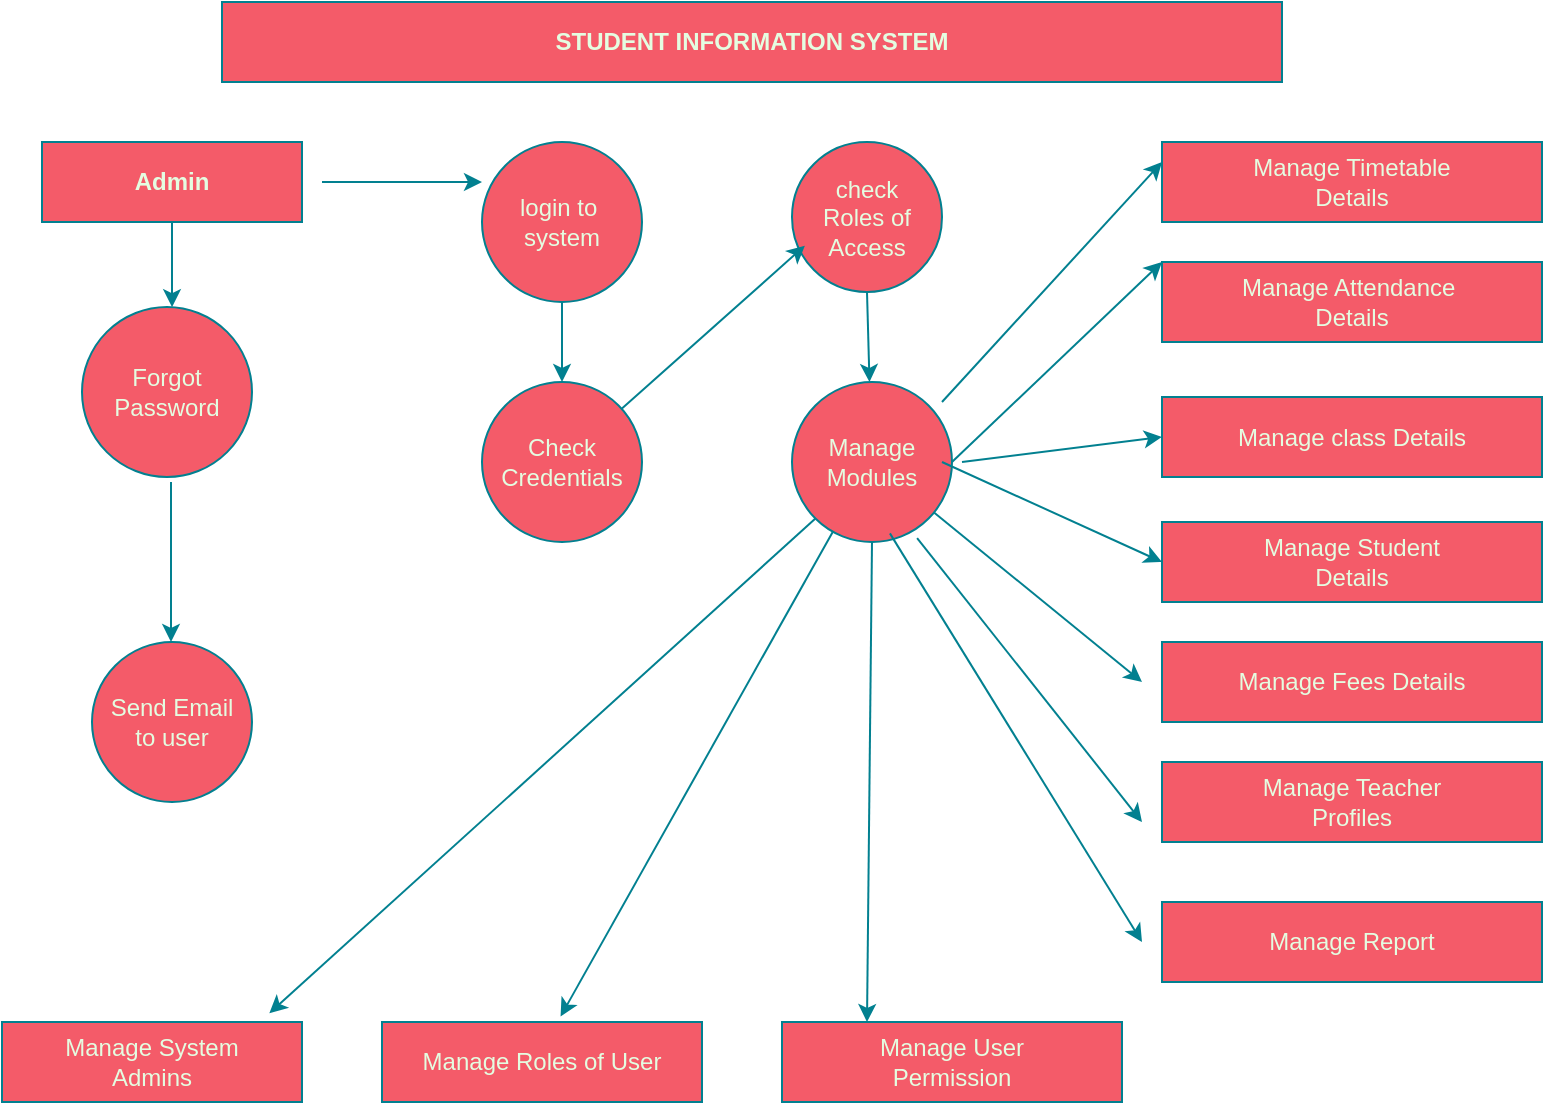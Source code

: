 <mxfile version="28.0.7">
  <diagram name="Page-1" id="PTf-6wQNQ57H_9kxiHWm">
    <mxGraphModel dx="923" dy="491" grid="1" gridSize="10" guides="1" tooltips="1" connect="1" arrows="1" fold="1" page="1" pageScale="1" pageWidth="850" pageHeight="1100" math="0" shadow="0">
      <root>
        <mxCell id="0" />
        <mxCell id="1" parent="0" />
        <mxCell id="DChSLhynH-nj1Ni94fM_-1" value="&lt;b&gt;STUDENT INFORMATION SYSTEM&lt;/b&gt;" style="rounded=0;whiteSpace=wrap;html=1;strokeColor=#028090;fontColor=#E4FDE1;fillColor=#F45B69;labelBackgroundColor=none;" vertex="1" parent="1">
          <mxGeometry x="140" y="80" width="530" height="40" as="geometry" />
        </mxCell>
        <mxCell id="DChSLhynH-nj1Ni94fM_-31" value="" style="edgeStyle=orthogonalEdgeStyle;rounded=0;orthogonalLoop=1;jettySize=auto;html=1;strokeColor=#028090;fontColor=#E4FDE1;fillColor=#F45B69;" edge="1" parent="1" source="DChSLhynH-nj1Ni94fM_-2" target="DChSLhynH-nj1Ni94fM_-7">
          <mxGeometry relative="1" as="geometry">
            <Array as="points">
              <mxPoint x="115" y="240" />
              <mxPoint x="115" y="240" />
            </Array>
          </mxGeometry>
        </mxCell>
        <mxCell id="DChSLhynH-nj1Ni94fM_-2" value="&lt;b&gt;Admin&lt;/b&gt;" style="rounded=0;whiteSpace=wrap;html=1;strokeColor=#028090;fontColor=#E4FDE1;fillColor=#F45B69;" vertex="1" parent="1">
          <mxGeometry x="50" y="150" width="130" height="40" as="geometry" />
        </mxCell>
        <mxCell id="DChSLhynH-nj1Ni94fM_-3" value="login to&amp;nbsp;&lt;div&gt;system&lt;/div&gt;" style="ellipse;whiteSpace=wrap;html=1;aspect=fixed;strokeColor=#028090;fontColor=#E4FDE1;fillColor=#F45B69;" vertex="1" parent="1">
          <mxGeometry x="270" y="150" width="80" height="80" as="geometry" />
        </mxCell>
        <mxCell id="DChSLhynH-nj1Ni94fM_-4" value="check&lt;div&gt;Roles of Access&lt;/div&gt;" style="ellipse;whiteSpace=wrap;html=1;aspect=fixed;strokeColor=#028090;fontColor=#E4FDE1;fillColor=#F45B69;" vertex="1" parent="1">
          <mxGeometry x="425" y="150" width="75" height="75" as="geometry" />
        </mxCell>
        <mxCell id="DChSLhynH-nj1Ni94fM_-5" value="Check&lt;div&gt;Credentials&lt;/div&gt;" style="ellipse;whiteSpace=wrap;html=1;aspect=fixed;strokeColor=#028090;fontColor=#E4FDE1;fillColor=#F45B69;" vertex="1" parent="1">
          <mxGeometry x="270" y="270" width="80" height="80" as="geometry" />
        </mxCell>
        <mxCell id="DChSLhynH-nj1Ni94fM_-6" value="Manage&lt;div&gt;Modules&lt;/div&gt;" style="ellipse;whiteSpace=wrap;html=1;aspect=fixed;strokeColor=#028090;fontColor=#E4FDE1;fillColor=#F45B69;" vertex="1" parent="1">
          <mxGeometry x="425" y="270" width="80" height="80" as="geometry" />
        </mxCell>
        <mxCell id="DChSLhynH-nj1Ni94fM_-7" value="Forgot&lt;div&gt;Password&lt;/div&gt;" style="ellipse;whiteSpace=wrap;html=1;aspect=fixed;strokeColor=#028090;fontColor=#E4FDE1;fillColor=#F45B69;" vertex="1" parent="1">
          <mxGeometry x="70" y="232.5" width="85" height="85" as="geometry" />
        </mxCell>
        <mxCell id="DChSLhynH-nj1Ni94fM_-8" value="Send Email&lt;div&gt;to user&lt;/div&gt;" style="ellipse;whiteSpace=wrap;html=1;aspect=fixed;strokeColor=#028090;fontColor=#E4FDE1;fillColor=#F45B69;" vertex="1" parent="1">
          <mxGeometry x="75" y="400" width="80" height="80" as="geometry" />
        </mxCell>
        <mxCell id="DChSLhynH-nj1Ni94fM_-9" value="Manage System&lt;div&gt;Admins&lt;/div&gt;" style="rounded=0;whiteSpace=wrap;html=1;strokeColor=#028090;fontColor=#E4FDE1;fillColor=#F45B69;" vertex="1" parent="1">
          <mxGeometry x="30" y="590" width="150" height="40" as="geometry" />
        </mxCell>
        <mxCell id="DChSLhynH-nj1Ni94fM_-10" value="Manage Roles of User" style="rounded=0;whiteSpace=wrap;html=1;strokeColor=#028090;fontColor=#E4FDE1;fillColor=#F45B69;" vertex="1" parent="1">
          <mxGeometry x="220" y="590" width="160" height="40" as="geometry" />
        </mxCell>
        <mxCell id="DChSLhynH-nj1Ni94fM_-11" value="Manage User&lt;div&gt;Permission&lt;/div&gt;" style="rounded=0;whiteSpace=wrap;html=1;strokeColor=#028090;fontColor=#E4FDE1;fillColor=#F45B69;" vertex="1" parent="1">
          <mxGeometry x="420" y="590" width="170" height="40" as="geometry" />
        </mxCell>
        <mxCell id="DChSLhynH-nj1Ni94fM_-12" value="Manage Timetable&lt;div&gt;Details&lt;/div&gt;" style="rounded=0;whiteSpace=wrap;html=1;strokeColor=#028090;fontColor=#E4FDE1;fillColor=#F45B69;" vertex="1" parent="1">
          <mxGeometry x="610" y="150" width="190" height="40" as="geometry" />
        </mxCell>
        <mxCell id="DChSLhynH-nj1Ni94fM_-13" value="Manage Attendance&amp;nbsp;&lt;div&gt;Details&lt;/div&gt;" style="rounded=0;whiteSpace=wrap;html=1;strokeColor=#028090;fontColor=#E4FDE1;fillColor=#F45B69;" vertex="1" parent="1">
          <mxGeometry x="610" y="210" width="190" height="40" as="geometry" />
        </mxCell>
        <mxCell id="DChSLhynH-nj1Ni94fM_-14" style="edgeStyle=orthogonalEdgeStyle;rounded=0;orthogonalLoop=1;jettySize=auto;html=1;exitX=0.5;exitY=1;exitDx=0;exitDy=0;strokeColor=#028090;fontColor=#E4FDE1;fillColor=#F45B69;" edge="1" parent="1" source="DChSLhynH-nj1Ni94fM_-13" target="DChSLhynH-nj1Ni94fM_-13">
          <mxGeometry relative="1" as="geometry" />
        </mxCell>
        <mxCell id="DChSLhynH-nj1Ni94fM_-15" value="Manage class Details" style="rounded=0;whiteSpace=wrap;html=1;strokeColor=#028090;fontColor=#E4FDE1;fillColor=#F45B69;" vertex="1" parent="1">
          <mxGeometry x="610" y="277.5" width="190" height="40" as="geometry" />
        </mxCell>
        <mxCell id="DChSLhynH-nj1Ni94fM_-16" value="Manage Student&lt;div&gt;Details&lt;/div&gt;" style="rounded=0;whiteSpace=wrap;html=1;strokeColor=#028090;fontColor=#E4FDE1;fillColor=#F45B69;" vertex="1" parent="1">
          <mxGeometry x="610" y="340" width="190" height="40" as="geometry" />
        </mxCell>
        <mxCell id="DChSLhynH-nj1Ni94fM_-17" value="Manage Fees Details" style="rounded=0;whiteSpace=wrap;html=1;strokeColor=#028090;fontColor=#E4FDE1;fillColor=#F45B69;" vertex="1" parent="1">
          <mxGeometry x="610" y="400" width="190" height="40" as="geometry" />
        </mxCell>
        <mxCell id="DChSLhynH-nj1Ni94fM_-18" value="Manage Teacher&lt;div&gt;Profiles&lt;/div&gt;" style="rounded=0;whiteSpace=wrap;html=1;strokeColor=#028090;fontColor=#E4FDE1;fillColor=#F45B69;" vertex="1" parent="1">
          <mxGeometry x="610" y="460" width="190" height="40" as="geometry" />
        </mxCell>
        <mxCell id="DChSLhynH-nj1Ni94fM_-20" value="Manage Report" style="rounded=0;whiteSpace=wrap;html=1;strokeColor=#028090;fontColor=#E4FDE1;fillColor=#F45B69;" vertex="1" parent="1">
          <mxGeometry x="610" y="530" width="190" height="40" as="geometry" />
        </mxCell>
        <mxCell id="DChSLhynH-nj1Ni94fM_-27" value="" style="endArrow=classic;html=1;rounded=0;strokeColor=#028090;fontColor=#E4FDE1;fillColor=#F45B69;exitX=0.5;exitY=1;exitDx=0;exitDy=0;" edge="1" parent="1" source="DChSLhynH-nj1Ni94fM_-3" target="DChSLhynH-nj1Ni94fM_-5">
          <mxGeometry width="50" height="50" relative="1" as="geometry">
            <mxPoint x="330" y="210" as="sourcePoint" />
            <mxPoint x="380" y="160" as="targetPoint" />
          </mxGeometry>
        </mxCell>
        <mxCell id="DChSLhynH-nj1Ni94fM_-29" value="" style="endArrow=classic;html=1;rounded=0;strokeColor=#028090;fontColor=#E4FDE1;fillColor=#F45B69;" edge="1" parent="1">
          <mxGeometry width="50" height="50" relative="1" as="geometry">
            <mxPoint x="114.5" y="320" as="sourcePoint" />
            <mxPoint x="114.5" y="400" as="targetPoint" />
          </mxGeometry>
        </mxCell>
        <mxCell id="DChSLhynH-nj1Ni94fM_-40" value="" style="endArrow=classic;html=1;rounded=0;strokeColor=#028090;fontColor=#E4FDE1;fillColor=#F45B69;entryX=0.086;entryY=0.691;entryDx=0;entryDy=0;entryPerimeter=0;" edge="1" parent="1" source="DChSLhynH-nj1Ni94fM_-5" target="DChSLhynH-nj1Ni94fM_-4">
          <mxGeometry width="50" height="50" relative="1" as="geometry">
            <mxPoint x="400" y="380" as="sourcePoint" />
            <mxPoint x="410" y="240" as="targetPoint" />
          </mxGeometry>
        </mxCell>
        <mxCell id="DChSLhynH-nj1Ni94fM_-45" value="" style="endArrow=classic;html=1;rounded=0;strokeColor=#028090;fontColor=#E4FDE1;fillColor=#F45B69;entryX=0.5;entryY=0;entryDx=0;entryDy=0;exitX=0.5;exitY=1;exitDx=0;exitDy=0;" edge="1" parent="1" source="DChSLhynH-nj1Ni94fM_-4">
          <mxGeometry width="50" height="50" relative="1" as="geometry">
            <mxPoint x="461.25" y="225" as="sourcePoint" />
            <mxPoint x="463.75" y="270" as="targetPoint" />
            <Array as="points" />
          </mxGeometry>
        </mxCell>
        <mxCell id="DChSLhynH-nj1Ni94fM_-47" value="" style="endArrow=classic;html=1;rounded=0;strokeColor=#028090;fontColor=#E4FDE1;fillColor=#F45B69;exitX=0.5;exitY=1;exitDx=0;exitDy=0;entryX=0.25;entryY=0;entryDx=0;entryDy=0;" edge="1" parent="1" source="DChSLhynH-nj1Ni94fM_-6" target="DChSLhynH-nj1Ni94fM_-11">
          <mxGeometry width="50" height="50" relative="1" as="geometry">
            <mxPoint x="410" y="410" as="sourcePoint" />
            <mxPoint x="465" y="540" as="targetPoint" />
          </mxGeometry>
        </mxCell>
        <mxCell id="DChSLhynH-nj1Ni94fM_-48" value="" style="endArrow=classic;html=1;rounded=0;strokeColor=#028090;fontColor=#E4FDE1;fillColor=#F45B69;entryX=0.558;entryY=-0.069;entryDx=0;entryDy=0;entryPerimeter=0;" edge="1" parent="1" source="DChSLhynH-nj1Ni94fM_-6" target="DChSLhynH-nj1Ni94fM_-10">
          <mxGeometry width="50" height="50" relative="1" as="geometry">
            <mxPoint x="400" y="440" as="sourcePoint" />
            <mxPoint x="450" y="390" as="targetPoint" />
          </mxGeometry>
        </mxCell>
        <mxCell id="DChSLhynH-nj1Ni94fM_-49" value="" style="endArrow=classic;html=1;rounded=0;strokeColor=#028090;fontColor=#E4FDE1;fillColor=#F45B69;exitX=0;exitY=1;exitDx=0;exitDy=0;entryX=0.891;entryY=-0.109;entryDx=0;entryDy=0;entryPerimeter=0;" edge="1" parent="1" source="DChSLhynH-nj1Ni94fM_-6" target="DChSLhynH-nj1Ni94fM_-9">
          <mxGeometry width="50" height="50" relative="1" as="geometry">
            <mxPoint x="420" y="350" as="sourcePoint" />
            <mxPoint x="180" y="580" as="targetPoint" />
          </mxGeometry>
        </mxCell>
        <mxCell id="DChSLhynH-nj1Ni94fM_-51" value="" style="endArrow=classic;html=1;rounded=0;strokeColor=#028090;fontColor=#E4FDE1;fillColor=#F45B69;" edge="1" parent="1">
          <mxGeometry width="50" height="50" relative="1" as="geometry">
            <mxPoint x="190" y="170" as="sourcePoint" />
            <mxPoint x="270" y="170" as="targetPoint" />
          </mxGeometry>
        </mxCell>
        <mxCell id="DChSLhynH-nj1Ni94fM_-53" value="" style="endArrow=classic;html=1;rounded=0;strokeColor=#028090;fontColor=#E4FDE1;fillColor=#F45B69;entryX=0;entryY=0;entryDx=0;entryDy=0;exitX=1;exitY=0.5;exitDx=0;exitDy=0;" edge="1" parent="1" source="DChSLhynH-nj1Ni94fM_-6" target="DChSLhynH-nj1Ni94fM_-13">
          <mxGeometry width="50" height="50" relative="1" as="geometry">
            <mxPoint x="510" y="300" as="sourcePoint" />
            <mxPoint x="580" y="230" as="targetPoint" />
          </mxGeometry>
        </mxCell>
        <mxCell id="DChSLhynH-nj1Ni94fM_-54" value="" style="endArrow=classic;html=1;rounded=0;strokeColor=#028090;fontColor=#E4FDE1;fillColor=#F45B69;exitX=0.782;exitY=0.976;exitDx=0;exitDy=0;exitPerimeter=0;" edge="1" parent="1" source="DChSLhynH-nj1Ni94fM_-6">
          <mxGeometry width="50" height="50" relative="1" as="geometry">
            <mxPoint x="480" y="410" as="sourcePoint" />
            <mxPoint x="600" y="490" as="targetPoint" />
          </mxGeometry>
        </mxCell>
        <mxCell id="DChSLhynH-nj1Ni94fM_-55" value="" style="endArrow=classic;html=1;rounded=0;strokeColor=#028090;fontColor=#E4FDE1;fillColor=#F45B69;exitX=0.612;exitY=0.946;exitDx=0;exitDy=0;exitPerimeter=0;" edge="1" parent="1" source="DChSLhynH-nj1Ni94fM_-6">
          <mxGeometry width="50" height="50" relative="1" as="geometry">
            <mxPoint x="480" y="360" as="sourcePoint" />
            <mxPoint x="600" y="550" as="targetPoint" />
          </mxGeometry>
        </mxCell>
        <mxCell id="DChSLhynH-nj1Ni94fM_-56" value="" style="endArrow=classic;html=1;rounded=0;strokeColor=#028090;fontColor=#E4FDE1;fillColor=#F45B69;" edge="1" parent="1" source="DChSLhynH-nj1Ni94fM_-6">
          <mxGeometry width="50" height="50" relative="1" as="geometry">
            <mxPoint x="400" y="400" as="sourcePoint" />
            <mxPoint x="600" y="420" as="targetPoint" />
          </mxGeometry>
        </mxCell>
        <mxCell id="DChSLhynH-nj1Ni94fM_-57" value="" style="endArrow=classic;html=1;rounded=0;strokeColor=#028090;fontColor=#E4FDE1;fillColor=#F45B69;entryX=0;entryY=0.5;entryDx=0;entryDy=0;" edge="1" parent="1" target="DChSLhynH-nj1Ni94fM_-16">
          <mxGeometry width="50" height="50" relative="1" as="geometry">
            <mxPoint x="500" y="310" as="sourcePoint" />
            <mxPoint x="450" y="350" as="targetPoint" />
          </mxGeometry>
        </mxCell>
        <mxCell id="DChSLhynH-nj1Ni94fM_-58" value="" style="endArrow=classic;html=1;rounded=0;strokeColor=#028090;fontColor=#E4FDE1;fillColor=#F45B69;entryX=0;entryY=0.5;entryDx=0;entryDy=0;" edge="1" parent="1" target="DChSLhynH-nj1Ni94fM_-15">
          <mxGeometry width="50" height="50" relative="1" as="geometry">
            <mxPoint x="510" y="310" as="sourcePoint" />
            <mxPoint x="600" y="300" as="targetPoint" />
          </mxGeometry>
        </mxCell>
        <mxCell id="DChSLhynH-nj1Ni94fM_-59" value="" style="endArrow=classic;html=1;rounded=0;strokeColor=#028090;fontColor=#E4FDE1;fillColor=#F45B69;entryX=0;entryY=0.25;entryDx=0;entryDy=0;" edge="1" parent="1" target="DChSLhynH-nj1Ni94fM_-12">
          <mxGeometry width="50" height="50" relative="1" as="geometry">
            <mxPoint x="500" y="280" as="sourcePoint" />
            <mxPoint x="450" y="350" as="targetPoint" />
          </mxGeometry>
        </mxCell>
      </root>
    </mxGraphModel>
  </diagram>
</mxfile>
